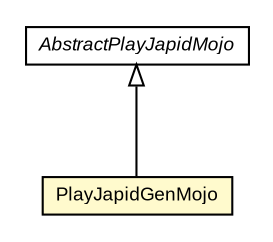 #!/usr/local/bin/dot
#
# Class diagram 
# Generated by UMLGraph version R5_6-24-gf6e263 (http://www.umlgraph.org/)
#

digraph G {
	edge [fontname="arial",fontsize=10,labelfontname="arial",labelfontsize=10];
	node [fontname="arial",fontsize=10,shape=plaintext];
	nodesep=0.25;
	ranksep=0.5;
	// com.google.code.play.japid.PlayJapidGenMojo
	c81 [label=<<table title="com.google.code.play.japid.PlayJapidGenMojo" border="0" cellborder="1" cellspacing="0" cellpadding="2" port="p" bgcolor="lemonChiffon" href="./PlayJapidGenMojo.html">
		<tr><td><table border="0" cellspacing="0" cellpadding="1">
<tr><td align="center" balign="center"> PlayJapidGenMojo </td></tr>
		</table></td></tr>
		</table>>, URL="./PlayJapidGenMojo.html", fontname="arial", fontcolor="black", fontsize=9.0];
	// com.google.code.play.japid.AbstractPlayJapidMojo
	c83 [label=<<table title="com.google.code.play.japid.AbstractPlayJapidMojo" border="0" cellborder="1" cellspacing="0" cellpadding="2" port="p" href="./AbstractPlayJapidMojo.html">
		<tr><td><table border="0" cellspacing="0" cellpadding="1">
<tr><td align="center" balign="center"><font face="arial italic"> AbstractPlayJapidMojo </font></td></tr>
		</table></td></tr>
		</table>>, URL="./AbstractPlayJapidMojo.html", fontname="arial", fontcolor="black", fontsize=9.0];
	//com.google.code.play.japid.PlayJapidGenMojo extends com.google.code.play.japid.AbstractPlayJapidMojo
	c83:p -> c81:p [dir=back,arrowtail=empty];
}

